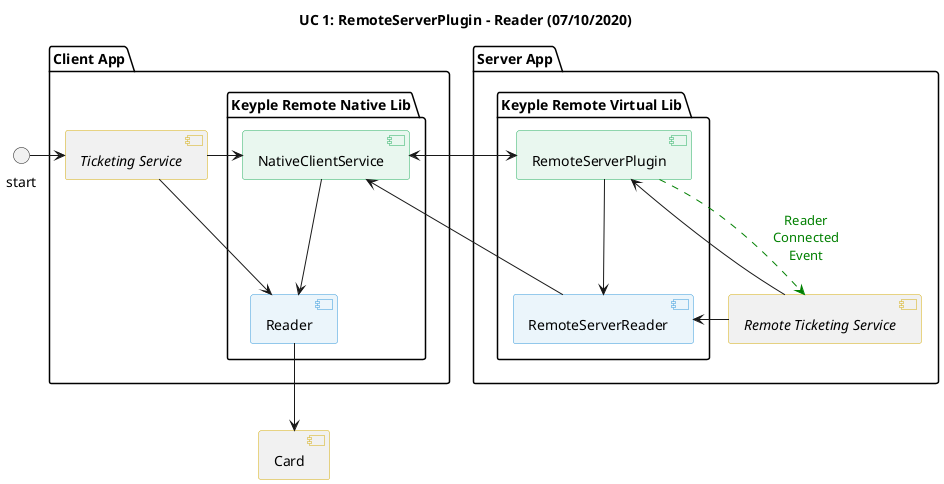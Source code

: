 @startuml
title
    UC 1: RemoteServerPlugin - Reader (07/10/2020)
end title

' == THEME ==

'Couleurs issues de : https://htmlcolorcodes.com/fr/tableau-de-couleur/tableau-de-couleur-design-plat/
skinparam Shadowing false
skinparam component {
    BorderColor #D4AC0D
    ' Red
    BackgroundColor<<red>> #FDEDEC
    BorderColor<<red>> #E74C3C
    ' Purple
    BackgroundColor<<purple>> #F4ECF7
    BorderColor<<purple>> #8E44AD
    ' blue
    BackgroundColor<<blue>> #EBF5FB
    BorderColor<<blue>> #3498DB
    ' Green
    BackgroundColor<<green>> #E9F7EF
    BorderColor<<green>> #27AE60
    ' Grey
    BackgroundColor<<grey>> #EAECEE
    BorderColor<<grey>> #2C3E50
}
hide <<red>> stereotype
hide <<purple>> stereotype
hide <<blue>> stereotype
hide <<green>> stereotype
hide <<grey>> stereotype

' == CONTENT ==

[Card] as Card
package "Client App" {
    [<i>Ticketing Service</i>] as slave
    package "Keyple Remote Native Lib" as nativeKeyple {
        [Reader] as Reader <<blue>>
        [NativeClientService] <<green>>
    }
}
package "Server App" {
    [<i>Remote Ticketing Service</i>] as master
    package "Keyple Remote Virtual Lib" as virtualKeyple {
        [RemoteServerPlugin] <<green>>
        [RemoteServerReader] <<blue>>
    }
}

'utilisation
start -> slave
slave -> [NativeClientService]
slave -> [Reader]
[NativeClientService] --> [Reader]
[Reader] --> [Card]

[NativeClientService] <-> [RemoteServerPlugin]
[NativeClientService] <- [RemoteServerReader]

[RemoteServerPlugin] <- master
[RemoteServerReader] <- master
[RemoteServerPlugin] --> [RemoteServerReader]

[RemoteServerPlugin] ..> master #Green : <color:green>Reader\n<color:green>Connected\n<color:green>Event

@enduml